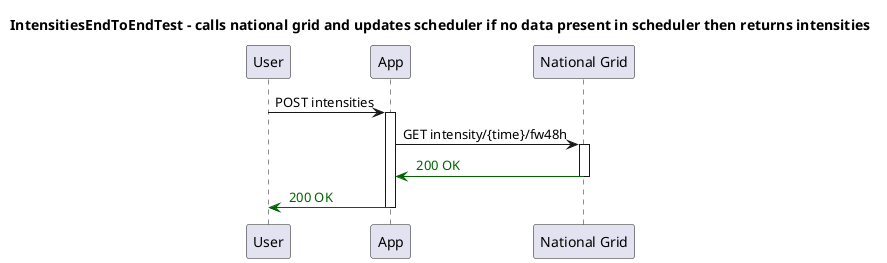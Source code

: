@startuml
title IntensitiesEndToEndTest - calls national grid and updates scheduler if no data present in scheduler then returns intensities
participant "User"
participant "App"
participant "National Grid"
"User" -> "App": POST intensities
activate "App"
"App" -> "National Grid": GET intensity/{time}/fw48h
activate "National Grid"

"National Grid" -[#DarkGreen]> "App": <color:DarkGreen> 200 OK
deactivate "National Grid"
"App" -[#DarkGreen]> "User": <color:DarkGreen> 200 OK
deactivate "App"
@enduml